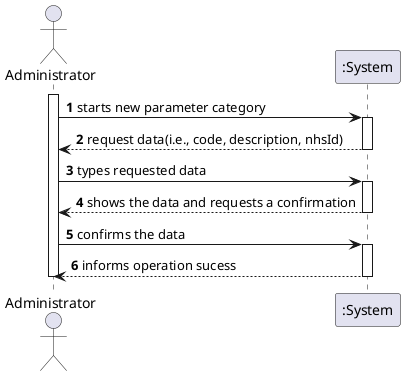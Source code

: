 @startuml
autonumber
actor "Administrator" as Adm

activate Adm
Adm-> ":System" : starts new parameter category
activate ":System"
":System" --> Adm : request data(i.e., code, description, nhsId)
deactivate ":System"

Adm-> ":System" : types requested data
activate ":System"
":System" --> Adm : shows the data and requests a confirmation
deactivate ":System"

Adm-> ":System" : confirms the data
activate ":System"
":System" --> Adm : informs operation sucess
deactivate ":System"

deactivate Adm

@enduml